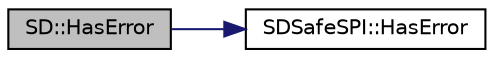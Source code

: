 digraph "SD::HasError"
{
  edge [fontname="Helvetica",fontsize="10",labelfontname="Helvetica",labelfontsize="10"];
  node [fontname="Helvetica",fontsize="10",shape=record];
  rankdir="LR";
  Node1 [label="SD::HasError",height=0.2,width=0.4,color="black", fillcolor="grey75", style="filled" fontcolor="black"];
  Node1 -> Node2 [color="midnightblue",fontsize="10",style="solid",fontname="Helvetica"];
  Node2 [label="SDSafeSPI::HasError",height=0.2,width=0.4,color="black", fillcolor="white", style="filled",URL="$classSDSafeSPI.html#a2c58e3f57f90f70ea094409f3dbcab0b",tooltip="If there was an error in the SD routines then this function will return an error code."];
}
